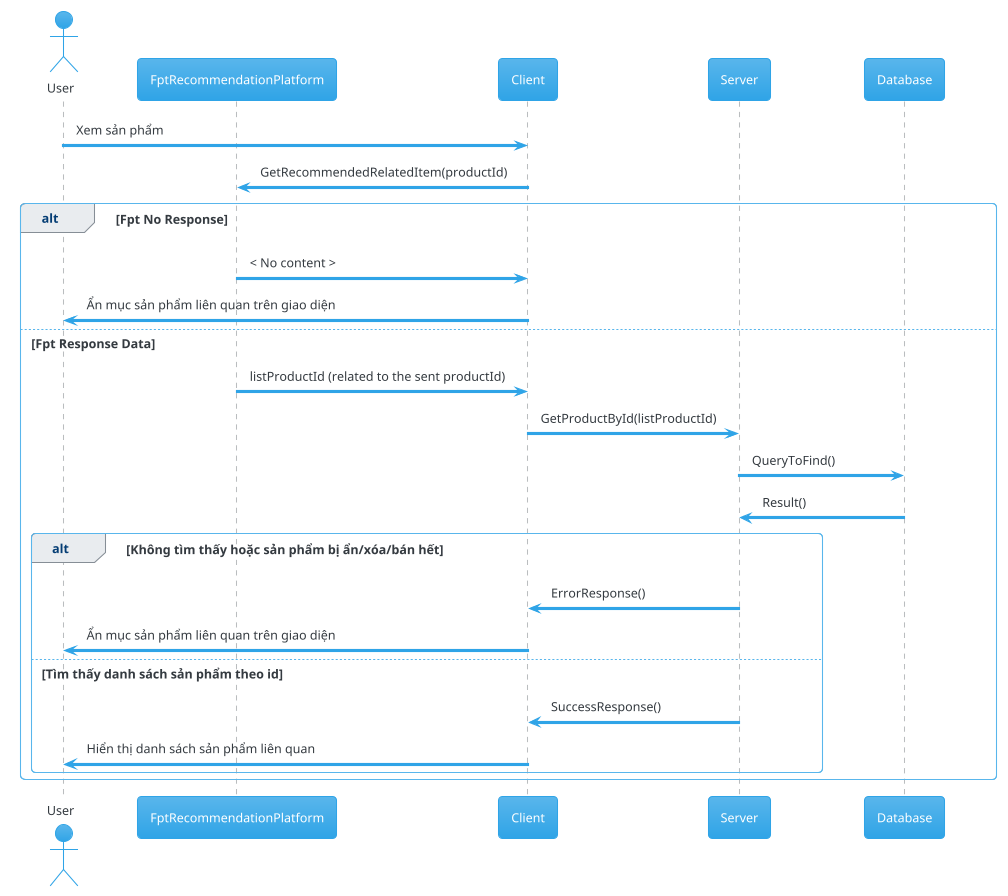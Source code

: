 @startuml fpt recom
!theme cerulean

actor       User       as u
participant FptRecommendationPlatform as f
participant Client as c
participant Server as s
participant Database as d

u -> c: Xem sản phẩm
c -> f: GetRecommendedRelatedItem(productId)

alt Fpt No Response
  f -> c: < No content >
  c -> u: Ẩn mục sản phẩm liên quan trên giao diện

else Fpt Response Data
  f -> c: listProductId (related to the sent productId)

  c -> s: GetProductById(listProductId)
  s -> d: QueryToFind()
  d -> s: Result()

  alt Không tìm thấy hoặc sản phẩm bị ẩn/xóa/bán hết
    s -> c: ErrorResponse()
    c -> u: Ẩn mục sản phẩm liên quan trên giao diện
  else Tìm thấy danh sách sản phẩm theo id
    s -> c: SuccessResponse()
    c -> u: Hiển thị danh sách sản phẩm liên quan
  end
end


@endumc